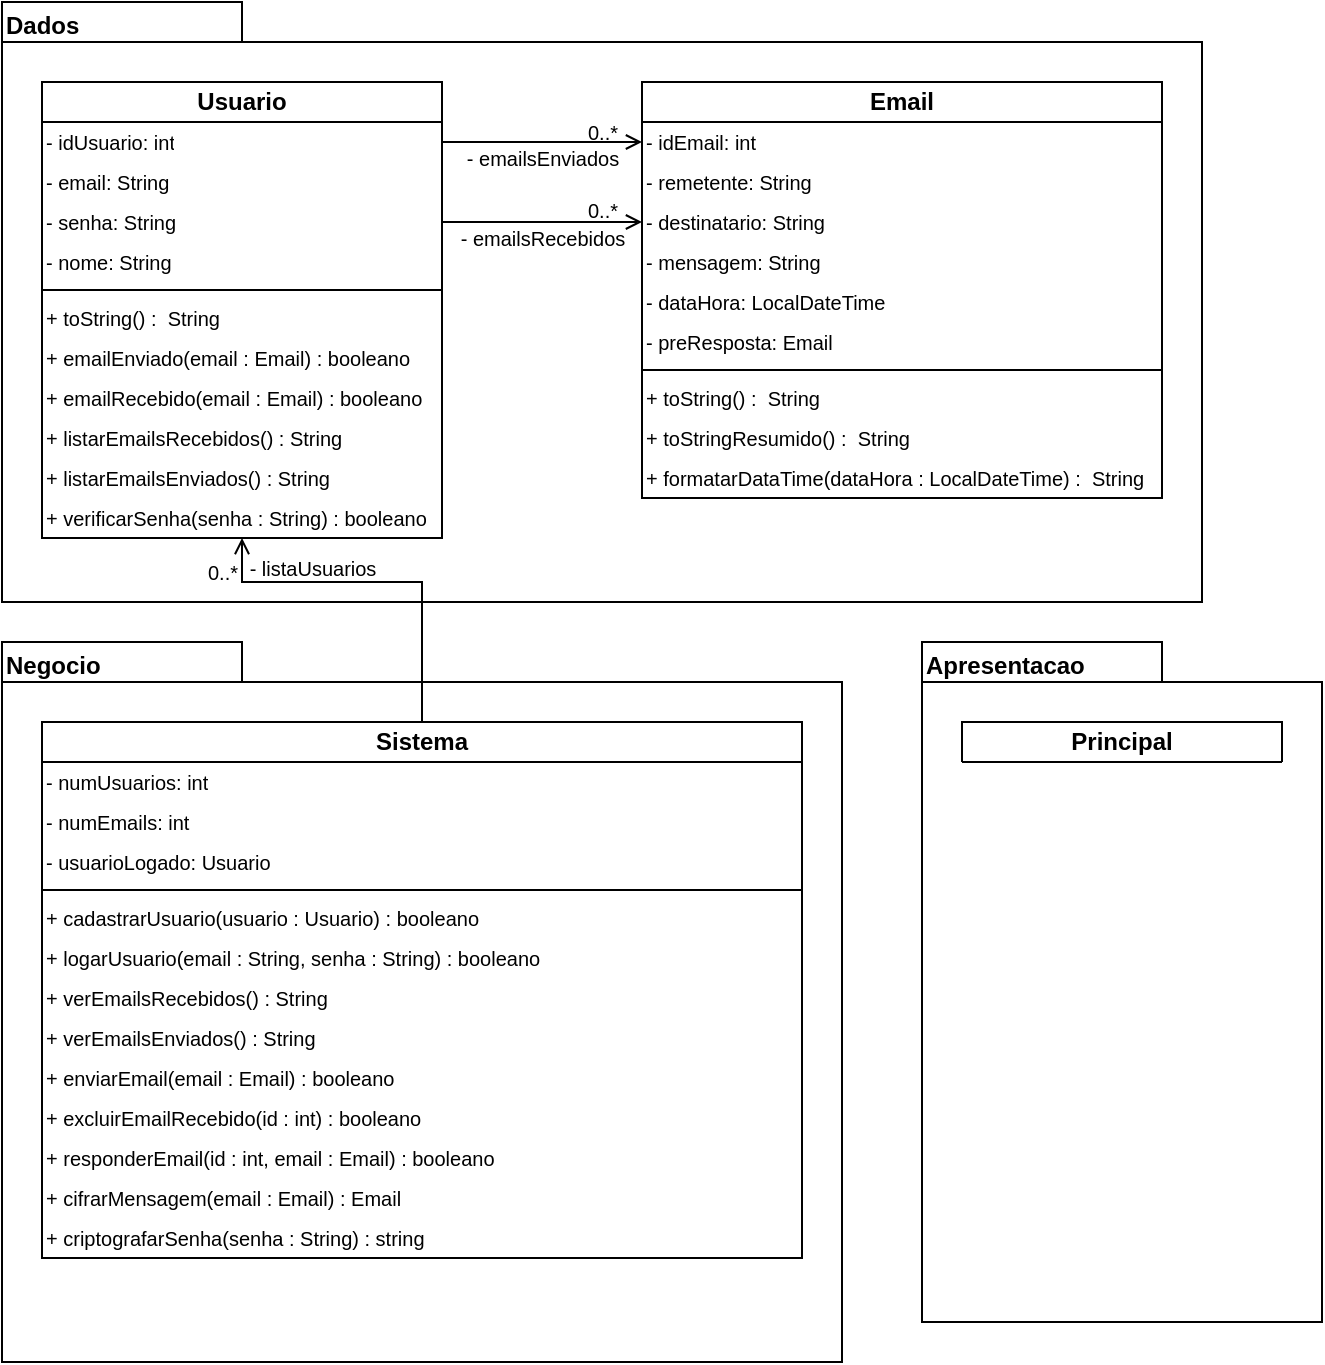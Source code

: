 <mxfile version="21.7.4" type="github">
  <diagram id="C5RBs43oDa-KdzZeNtuy" name="Page-1">
    <mxGraphModel dx="563" dy="594" grid="1" gridSize="10" guides="1" tooltips="1" connect="1" arrows="1" fold="1" page="1" pageScale="1" pageWidth="827" pageHeight="1169" math="0" shadow="0">
      <root>
        <mxCell id="WIyWlLk6GJQsqaUBKTNV-0" />
        <mxCell id="WIyWlLk6GJQsqaUBKTNV-1" parent="WIyWlLk6GJQsqaUBKTNV-0" />
        <mxCell id="6UUb83-wT3MryLMKem0V-0" value="Dados" style="shape=folder;fontStyle=1;spacingTop=0;tabWidth=120;tabHeight=20;tabPosition=left;html=1;whiteSpace=wrap;align=left;verticalAlign=top;labelPosition=center;verticalLabelPosition=middle;horizontal=1;spacing=0;spacingLeft=2;fillColor=none;rounded=0;" parent="WIyWlLk6GJQsqaUBKTNV-1" vertex="1">
          <mxGeometry x="80" y="60" width="600" height="300" as="geometry" />
        </mxCell>
        <mxCell id="MjpjkHj3X75M_pt7Rw3X-8" value="- emailsEnviados" style="text;html=1;align=center;verticalAlign=middle;resizable=0;points=[];autosize=1;strokeColor=none;fillColor=none;fontSize=10;" parent="WIyWlLk6GJQsqaUBKTNV-1" vertex="1">
          <mxGeometry x="300" y="123" width="100" height="30" as="geometry" />
        </mxCell>
        <mxCell id="MjpjkHj3X75M_pt7Rw3X-9" value="- emailsRecebidos" style="text;html=1;align=center;verticalAlign=middle;resizable=0;points=[];autosize=1;strokeColor=none;fillColor=none;fontSize=10;" parent="WIyWlLk6GJQsqaUBKTNV-1" vertex="1">
          <mxGeometry x="295" y="163" width="110" height="30" as="geometry" />
        </mxCell>
        <mxCell id="6UUb83-wT3MryLMKem0V-2" value="&lt;div&gt;Negocio&lt;/div&gt;" style="shape=folder;fontStyle=1;spacingTop=0;tabWidth=120;tabHeight=20;tabPosition=left;html=1;whiteSpace=wrap;align=left;verticalAlign=top;labelPosition=center;verticalLabelPosition=middle;horizontal=1;spacing=0;spacingLeft=2;fillColor=none;rounded=0;" parent="WIyWlLk6GJQsqaUBKTNV-1" vertex="1">
          <mxGeometry x="80" y="380" width="420" height="360" as="geometry" />
        </mxCell>
        <mxCell id="6UUb83-wT3MryLMKem0V-3" value="Apresentacao" style="shape=folder;fontStyle=1;spacingTop=0;tabWidth=120;tabHeight=20;tabPosition=left;html=1;whiteSpace=wrap;align=left;verticalAlign=top;labelPosition=center;verticalLabelPosition=middle;horizontal=1;spacing=0;spacingLeft=2;fillColor=none;rounded=0;" parent="WIyWlLk6GJQsqaUBKTNV-1" vertex="1">
          <mxGeometry x="540" y="380" width="200" height="340" as="geometry" />
        </mxCell>
        <mxCell id="MjpjkHj3X75M_pt7Rw3X-10" style="edgeStyle=orthogonalEdgeStyle;rounded=0;orthogonalLoop=1;jettySize=auto;html=1;exitX=0.5;exitY=1;exitDx=0;exitDy=0;entryX=0.5;entryY=0;entryDx=0;entryDy=0;endArrow=none;endFill=0;startArrow=open;startFill=0;" parent="WIyWlLk6GJQsqaUBKTNV-1" source="6UUb83-wT3MryLMKem0V-4" target="UXAAhCieMoi_uCVgCP8r-0" edge="1">
          <mxGeometry relative="1" as="geometry">
            <Array as="points">
              <mxPoint x="200" y="350" />
              <mxPoint x="290" y="350" />
            </Array>
          </mxGeometry>
        </mxCell>
        <mxCell id="6UUb83-wT3MryLMKem0V-4" value="&lt;b&gt;Usuario&lt;/b&gt;" style="swimlane;fontStyle=0;childLayout=stackLayout;horizontal=1;startSize=20;fillColor=none;horizontalStack=0;resizeParent=1;resizeParentMax=0;resizeLast=0;collapsible=1;marginBottom=0;whiteSpace=wrap;html=1;rounded=0;" parent="WIyWlLk6GJQsqaUBKTNV-1" vertex="1">
          <mxGeometry x="100" y="100" width="200" height="228" as="geometry">
            <mxRectangle x="100" y="140" width="160" height="20" as="alternateBounds" />
          </mxGeometry>
        </mxCell>
        <mxCell id="GBnsjsHgr-_13ScU9hir-3" value="&lt;div style=&quot;font-size: 10px;&quot;&gt;- idUsuario: int&lt;/div&gt;" style="text;strokeColor=none;fillColor=none;align=left;verticalAlign=middle;spacingLeft=2;spacingRight=2;overflow=hidden;rotatable=0;points=[[0,0.5],[1,0.5]];portConstraint=eastwest;whiteSpace=wrap;html=1;spacing=0;fontSize=10;rounded=0;" vertex="1" parent="6UUb83-wT3MryLMKem0V-4">
          <mxGeometry y="20" width="200" height="20" as="geometry" />
        </mxCell>
        <mxCell id="6UUb83-wT3MryLMKem0V-12" value="&lt;div style=&quot;font-size: 10px;&quot;&gt;- email: String&lt;/div&gt;" style="text;strokeColor=none;fillColor=none;align=left;verticalAlign=middle;spacingLeft=2;spacingRight=2;overflow=hidden;rotatable=0;points=[[0,0.5],[1,0.5]];portConstraint=eastwest;whiteSpace=wrap;html=1;spacing=0;fontSize=10;rounded=0;" parent="6UUb83-wT3MryLMKem0V-4" vertex="1">
          <mxGeometry y="40" width="200" height="20" as="geometry" />
        </mxCell>
        <mxCell id="6UUb83-wT3MryLMKem0V-19" value="&lt;div style=&quot;font-size: 10px;&quot;&gt;- senha: String&lt;/div&gt;" style="text;strokeColor=none;fillColor=none;align=left;verticalAlign=middle;spacingLeft=2;spacingRight=2;overflow=hidden;rotatable=0;points=[[0,0.5],[1,0.5]];portConstraint=eastwest;whiteSpace=wrap;html=1;spacing=0;fontSize=10;rounded=0;" parent="6UUb83-wT3MryLMKem0V-4" vertex="1">
          <mxGeometry y="60" width="200" height="20" as="geometry" />
        </mxCell>
        <mxCell id="6UUb83-wT3MryLMKem0V-31" value="&lt;div style=&quot;font-size: 10px;&quot;&gt;- nome: String&lt;/div&gt;" style="text;strokeColor=none;fillColor=none;align=left;verticalAlign=middle;spacingLeft=2;spacingRight=2;overflow=hidden;rotatable=0;points=[[0,0.5],[1,0.5]];portConstraint=eastwest;whiteSpace=wrap;html=1;spacing=0;fontSize=10;rounded=0;" parent="6UUb83-wT3MryLMKem0V-4" vertex="1">
          <mxGeometry y="80" width="200" height="20" as="geometry" />
        </mxCell>
        <mxCell id="6UUb83-wT3MryLMKem0V-16" value="" style="line;strokeWidth=1;fillColor=none;align=left;verticalAlign=middle;spacingTop=-1;spacingLeft=3;spacingRight=3;rotatable=0;labelPosition=right;points=[];portConstraint=eastwest;strokeColor=inherit;rounded=0;" parent="6UUb83-wT3MryLMKem0V-4" vertex="1">
          <mxGeometry y="100" width="200" height="8" as="geometry" />
        </mxCell>
        <mxCell id="GBnsjsHgr-_13ScU9hir-2" value="&lt;div style=&quot;font-size: 10px;&quot;&gt;+ toString() :&amp;nbsp; String&lt;br&gt;&lt;/div&gt;" style="text;strokeColor=none;fillColor=none;align=left;verticalAlign=middle;spacingLeft=2;spacingRight=2;overflow=hidden;rotatable=0;points=[[0,0.5],[1,0.5]];portConstraint=eastwest;whiteSpace=wrap;html=1;spacing=0;fontSize=10;rounded=0;" vertex="1" parent="6UUb83-wT3MryLMKem0V-4">
          <mxGeometry y="108" width="200" height="20" as="geometry" />
        </mxCell>
        <mxCell id="MjpjkHj3X75M_pt7Rw3X-26" value="&lt;div style=&quot;font-size: 10px;&quot;&gt;+ emailEnviado(email : Email) : booleano&lt;br&gt;&lt;/div&gt;" style="text;strokeColor=none;fillColor=none;align=left;verticalAlign=middle;spacingLeft=2;spacingRight=2;overflow=hidden;rotatable=0;points=[[0,0.5],[1,0.5]];portConstraint=eastwest;whiteSpace=wrap;html=1;spacing=0;fontSize=10;rounded=0;" parent="6UUb83-wT3MryLMKem0V-4" vertex="1">
          <mxGeometry y="128" width="200" height="20" as="geometry" />
        </mxCell>
        <mxCell id="MjpjkHj3X75M_pt7Rw3X-27" value="&lt;div style=&quot;font-size: 10px;&quot;&gt;+ emailRecebido(email : Email) : booleano&lt;br&gt;&lt;/div&gt;" style="text;strokeColor=none;fillColor=none;align=left;verticalAlign=middle;spacingLeft=2;spacingRight=2;overflow=hidden;rotatable=0;points=[[0,0.5],[1,0.5]];portConstraint=eastwest;whiteSpace=wrap;html=1;spacing=0;fontSize=10;rounded=0;" parent="6UUb83-wT3MryLMKem0V-4" vertex="1">
          <mxGeometry y="148" width="200" height="20" as="geometry" />
        </mxCell>
        <mxCell id="MjpjkHj3X75M_pt7Rw3X-29" value="&lt;div style=&quot;font-size: 10px;&quot;&gt;+ listarEmailsRecebidos() : String&lt;br&gt;&lt;/div&gt;" style="text;strokeColor=none;fillColor=none;align=left;verticalAlign=middle;spacingLeft=2;spacingRight=2;overflow=hidden;rotatable=0;points=[[0,0.5],[1,0.5]];portConstraint=eastwest;whiteSpace=wrap;html=1;spacing=0;fontSize=10;rounded=0;" parent="6UUb83-wT3MryLMKem0V-4" vertex="1">
          <mxGeometry y="168" width="200" height="20" as="geometry" />
        </mxCell>
        <mxCell id="MjpjkHj3X75M_pt7Rw3X-28" value="&lt;div style=&quot;font-size: 10px;&quot;&gt;+ listarEmailsEnviados() : String&lt;br&gt;&lt;/div&gt;" style="text;strokeColor=none;fillColor=none;align=left;verticalAlign=middle;spacingLeft=2;spacingRight=2;overflow=hidden;rotatable=0;points=[[0,0.5],[1,0.5]];portConstraint=eastwest;whiteSpace=wrap;html=1;spacing=0;fontSize=10;rounded=0;" parent="6UUb83-wT3MryLMKem0V-4" vertex="1">
          <mxGeometry y="188" width="200" height="20" as="geometry" />
        </mxCell>
        <mxCell id="MjpjkHj3X75M_pt7Rw3X-30" value="&lt;div style=&quot;font-size: 10px;&quot;&gt;+ verificarSenha(senha : String) : booleano&lt;br&gt;&lt;/div&gt;" style="text;strokeColor=none;fillColor=none;align=left;verticalAlign=middle;spacingLeft=2;spacingRight=2;overflow=hidden;rotatable=0;points=[[0,0.5],[1,0.5]];portConstraint=eastwest;whiteSpace=wrap;html=1;spacing=0;fontSize=10;rounded=0;" parent="6UUb83-wT3MryLMKem0V-4" vertex="1">
          <mxGeometry y="208" width="200" height="20" as="geometry" />
        </mxCell>
        <mxCell id="6UUb83-wT3MryLMKem0V-25" value="&lt;b&gt;Email&lt;/b&gt;" style="swimlane;fontStyle=0;childLayout=stackLayout;horizontal=1;startSize=20;fillColor=none;horizontalStack=0;resizeParent=1;resizeParentMax=0;resizeLast=0;collapsible=1;marginBottom=0;whiteSpace=wrap;html=1;rounded=0;" parent="WIyWlLk6GJQsqaUBKTNV-1" vertex="1">
          <mxGeometry x="400" y="100" width="260" height="208" as="geometry">
            <mxRectangle x="80" y="480" width="160" height="20" as="alternateBounds" />
          </mxGeometry>
        </mxCell>
        <mxCell id="MjpjkHj3X75M_pt7Rw3X-25" value="&lt;div style=&quot;font-size: 10px;&quot;&gt;- idEmail: int&lt;/div&gt;" style="text;strokeColor=none;fillColor=none;align=left;verticalAlign=middle;spacingLeft=2;spacingRight=2;overflow=hidden;rotatable=0;points=[[0,0.5],[1,0.5]];portConstraint=eastwest;whiteSpace=wrap;html=1;spacing=0;fontSize=10;rounded=0;" parent="6UUb83-wT3MryLMKem0V-25" vertex="1">
          <mxGeometry y="20" width="260" height="20" as="geometry" />
        </mxCell>
        <mxCell id="6UUb83-wT3MryLMKem0V-26" value="&lt;div style=&quot;font-size: 10px;&quot;&gt;- remetente: String&lt;/div&gt;" style="text;strokeColor=none;fillColor=none;align=left;verticalAlign=middle;spacingLeft=2;spacingRight=2;overflow=hidden;rotatable=0;points=[[0,0.5],[1,0.5]];portConstraint=eastwest;whiteSpace=wrap;html=1;spacing=0;fontSize=10;rounded=0;" parent="6UUb83-wT3MryLMKem0V-25" vertex="1">
          <mxGeometry y="40" width="260" height="20" as="geometry" />
        </mxCell>
        <mxCell id="6UUb83-wT3MryLMKem0V-27" value="&lt;div style=&quot;font-size: 10px;&quot;&gt;- destinatario: String&lt;/div&gt;" style="text;strokeColor=none;fillColor=none;align=left;verticalAlign=middle;spacingLeft=2;spacingRight=2;overflow=hidden;rotatable=0;points=[[0,0.5],[1,0.5]];portConstraint=eastwest;whiteSpace=wrap;html=1;spacing=0;fontSize=10;rounded=0;" parent="6UUb83-wT3MryLMKem0V-25" vertex="1">
          <mxGeometry y="60" width="260" height="20" as="geometry" />
        </mxCell>
        <mxCell id="6UUb83-wT3MryLMKem0V-32" value="&lt;div style=&quot;font-size: 10px;&quot;&gt;- mensagem: String&lt;/div&gt;" style="text;strokeColor=none;fillColor=none;align=left;verticalAlign=middle;spacingLeft=2;spacingRight=2;overflow=hidden;rotatable=0;points=[[0,0.5],[1,0.5]];portConstraint=eastwest;whiteSpace=wrap;html=1;spacing=0;fontSize=10;rounded=0;" parent="6UUb83-wT3MryLMKem0V-25" vertex="1">
          <mxGeometry y="80" width="260" height="20" as="geometry" />
        </mxCell>
        <mxCell id="6UUb83-wT3MryLMKem0V-33" value="&lt;div style=&quot;font-size: 10px;&quot;&gt;- dataHora: LocalDateTime&lt;/div&gt;" style="text;strokeColor=none;fillColor=none;align=left;verticalAlign=middle;spacingLeft=2;spacingRight=2;overflow=hidden;rotatable=0;points=[[0,0.5],[1,0.5]];portConstraint=eastwest;whiteSpace=wrap;html=1;spacing=0;fontSize=10;rounded=0;" parent="6UUb83-wT3MryLMKem0V-25" vertex="1">
          <mxGeometry y="100" width="260" height="20" as="geometry" />
        </mxCell>
        <mxCell id="UXAAhCieMoi_uCVgCP8r-7" value="&lt;div style=&quot;font-size: 10px;&quot;&gt;- preResposta: Email&lt;/div&gt;" style="text;strokeColor=none;fillColor=none;align=left;verticalAlign=middle;spacingLeft=2;spacingRight=2;overflow=hidden;rotatable=0;points=[[0,0.5],[1,0.5]];portConstraint=eastwest;whiteSpace=wrap;html=1;spacing=0;fontSize=10;rounded=0;" parent="6UUb83-wT3MryLMKem0V-25" vertex="1">
          <mxGeometry y="120" width="260" height="20" as="geometry" />
        </mxCell>
        <mxCell id="6UUb83-wT3MryLMKem0V-28" value="" style="line;strokeWidth=1;fillColor=none;align=left;verticalAlign=middle;spacingTop=-1;spacingLeft=3;spacingRight=3;rotatable=0;labelPosition=right;points=[];portConstraint=eastwest;strokeColor=inherit;rounded=0;" parent="6UUb83-wT3MryLMKem0V-25" vertex="1">
          <mxGeometry y="140" width="260" height="8" as="geometry" />
        </mxCell>
        <mxCell id="GBnsjsHgr-_13ScU9hir-1" value="&lt;div style=&quot;font-size: 10px;&quot;&gt;+ toString() :&amp;nbsp; String&lt;br&gt;&lt;/div&gt;" style="text;strokeColor=none;fillColor=none;align=left;verticalAlign=middle;spacingLeft=2;spacingRight=2;overflow=hidden;rotatable=0;points=[[0,0.5],[1,0.5]];portConstraint=eastwest;whiteSpace=wrap;html=1;spacing=0;fontSize=10;rounded=0;" vertex="1" parent="6UUb83-wT3MryLMKem0V-25">
          <mxGeometry y="148" width="260" height="20" as="geometry" />
        </mxCell>
        <mxCell id="MjpjkHj3X75M_pt7Rw3X-31" value="&lt;div style=&quot;font-size: 10px;&quot;&gt;+ toStringResumido() :&amp;nbsp; String&lt;br&gt;&lt;/div&gt;" style="text;strokeColor=none;fillColor=none;align=left;verticalAlign=middle;spacingLeft=2;spacingRight=2;overflow=hidden;rotatable=0;points=[[0,0.5],[1,0.5]];portConstraint=eastwest;whiteSpace=wrap;html=1;spacing=0;fontSize=10;rounded=0;" parent="6UUb83-wT3MryLMKem0V-25" vertex="1">
          <mxGeometry y="168" width="260" height="20" as="geometry" />
        </mxCell>
        <mxCell id="GBnsjsHgr-_13ScU9hir-0" value="&lt;div style=&quot;font-size: 10px;&quot;&gt;+ formatarDataTime(dataHora : LocalDateTime) :&amp;nbsp; String&lt;br&gt;&lt;/div&gt;" style="text;strokeColor=none;fillColor=none;align=left;verticalAlign=middle;spacingLeft=2;spacingRight=2;overflow=hidden;rotatable=0;points=[[0,0.5],[1,0.5]];portConstraint=eastwest;whiteSpace=wrap;html=1;spacing=0;fontSize=10;rounded=0;" vertex="1" parent="6UUb83-wT3MryLMKem0V-25">
          <mxGeometry y="188" width="260" height="20" as="geometry" />
        </mxCell>
        <mxCell id="6UUb83-wT3MryLMKem0V-36" value="&lt;b&gt;Principal&lt;/b&gt;" style="swimlane;fontStyle=0;childLayout=stackLayout;horizontal=1;startSize=20;fillColor=none;horizontalStack=0;resizeParent=1;resizeParentMax=0;resizeLast=0;collapsible=1;marginBottom=0;whiteSpace=wrap;html=1;rounded=0;" parent="WIyWlLk6GJQsqaUBKTNV-1" vertex="1" collapsed="1">
          <mxGeometry x="560" y="420" width="160" height="20" as="geometry">
            <mxRectangle x="560" y="420" width="160" height="148" as="alternateBounds" />
          </mxGeometry>
        </mxCell>
        <mxCell id="6UUb83-wT3MryLMKem0V-37" value="&lt;div style=&quot;font-size: 10px;&quot;&gt;- remetente: Usuario&lt;/div&gt;" style="text;strokeColor=none;fillColor=none;align=left;verticalAlign=middle;spacingLeft=2;spacingRight=2;overflow=hidden;rotatable=0;points=[[0,0.5],[1,0.5]];portConstraint=eastwest;whiteSpace=wrap;html=1;spacing=0;fontSize=10;rounded=0;" parent="6UUb83-wT3MryLMKem0V-36" vertex="1">
          <mxGeometry y="20" width="160" height="20" as="geometry" />
        </mxCell>
        <mxCell id="6UUb83-wT3MryLMKem0V-38" value="&lt;div style=&quot;font-size: 10px;&quot;&gt;- destinatario: Usuario&lt;/div&gt;" style="text;strokeColor=none;fillColor=none;align=left;verticalAlign=middle;spacingLeft=2;spacingRight=2;overflow=hidden;rotatable=0;points=[[0,0.5],[1,0.5]];portConstraint=eastwest;whiteSpace=wrap;html=1;spacing=0;fontSize=10;rounded=0;" parent="6UUb83-wT3MryLMKem0V-36" vertex="1">
          <mxGeometry y="40" width="160" height="20" as="geometry" />
        </mxCell>
        <mxCell id="6UUb83-wT3MryLMKem0V-39" value="&lt;div style=&quot;font-size: 10px;&quot;&gt;- mensagem: String&lt;/div&gt;" style="text;strokeColor=none;fillColor=none;align=left;verticalAlign=middle;spacingLeft=2;spacingRight=2;overflow=hidden;rotatable=0;points=[[0,0.5],[1,0.5]];portConstraint=eastwest;whiteSpace=wrap;html=1;spacing=0;fontSize=10;rounded=0;" parent="6UUb83-wT3MryLMKem0V-36" vertex="1">
          <mxGeometry y="60" width="160" height="20" as="geometry" />
        </mxCell>
        <mxCell id="6UUb83-wT3MryLMKem0V-40" value="&lt;div style=&quot;font-size: 10px;&quot;&gt;- data: String&lt;/div&gt;" style="text;strokeColor=none;fillColor=none;align=left;verticalAlign=middle;spacingLeft=2;spacingRight=2;overflow=hidden;rotatable=0;points=[[0,0.5],[1,0.5]];portConstraint=eastwest;whiteSpace=wrap;html=1;spacing=0;fontSize=10;rounded=0;" parent="6UUb83-wT3MryLMKem0V-36" vertex="1">
          <mxGeometry y="80" width="160" height="20" as="geometry" />
        </mxCell>
        <mxCell id="6UUb83-wT3MryLMKem0V-41" value="&lt;div style=&quot;font-size: 10px;&quot;&gt;- hora: String&lt;/div&gt;" style="text;strokeColor=none;fillColor=none;align=left;verticalAlign=middle;spacingLeft=2;spacingRight=2;overflow=hidden;rotatable=0;points=[[0,0.5],[1,0.5]];portConstraint=eastwest;whiteSpace=wrap;html=1;spacing=0;fontSize=10;rounded=0;" parent="6UUb83-wT3MryLMKem0V-36" vertex="1">
          <mxGeometry y="100" width="160" height="20" as="geometry" />
        </mxCell>
        <mxCell id="6UUb83-wT3MryLMKem0V-42" value="" style="line;strokeWidth=1;fillColor=none;align=left;verticalAlign=middle;spacingTop=-1;spacingLeft=3;spacingRight=3;rotatable=0;labelPosition=right;points=[];portConstraint=eastwest;strokeColor=inherit;rounded=0;" parent="6UUb83-wT3MryLMKem0V-36" vertex="1">
          <mxGeometry y="120" width="160" height="8" as="geometry" />
        </mxCell>
        <mxCell id="6UUb83-wT3MryLMKem0V-43" value="&lt;div style=&quot;font-size: 10px;&quot;&gt;+ field: type&lt;/div&gt;" style="text;strokeColor=none;fillColor=none;align=left;verticalAlign=middle;spacingLeft=2;spacingRight=2;overflow=hidden;rotatable=0;points=[[0,0.5],[1,0.5]];portConstraint=eastwest;whiteSpace=wrap;html=1;spacing=0;fontSize=10;rounded=0;" parent="6UUb83-wT3MryLMKem0V-36" vertex="1">
          <mxGeometry y="128" width="160" height="20" as="geometry" />
        </mxCell>
        <mxCell id="UXAAhCieMoi_uCVgCP8r-0" value="&lt;b&gt;Sistema&lt;/b&gt;" style="swimlane;fontStyle=0;childLayout=stackLayout;horizontal=1;startSize=20;fillColor=none;horizontalStack=0;resizeParent=1;resizeParentMax=0;resizeLast=0;collapsible=1;marginBottom=0;whiteSpace=wrap;html=1;rounded=0;" parent="WIyWlLk6GJQsqaUBKTNV-1" vertex="1">
          <mxGeometry x="100" y="420" width="380" height="268" as="geometry">
            <mxRectangle x="100" y="500" width="160" height="20" as="alternateBounds" />
          </mxGeometry>
        </mxCell>
        <mxCell id="MjpjkHj3X75M_pt7Rw3X-23" value="&lt;div style=&quot;font-size: 10px;&quot;&gt;- numUsuarios: int&lt;/div&gt;" style="text;strokeColor=none;fillColor=none;align=left;verticalAlign=middle;spacingLeft=2;spacingRight=2;overflow=hidden;rotatable=0;points=[[0,0.5],[1,0.5]];portConstraint=eastwest;whiteSpace=wrap;html=1;spacing=0;fontSize=10;rounded=0;" parent="UXAAhCieMoi_uCVgCP8r-0" vertex="1">
          <mxGeometry y="20" width="380" height="20" as="geometry" />
        </mxCell>
        <mxCell id="MjpjkHj3X75M_pt7Rw3X-24" value="&lt;div style=&quot;font-size: 10px;&quot;&gt;- numEmails: int&lt;/div&gt;" style="text;strokeColor=none;fillColor=none;align=left;verticalAlign=middle;spacingLeft=2;spacingRight=2;overflow=hidden;rotatable=0;points=[[0,0.5],[1,0.5]];portConstraint=eastwest;whiteSpace=wrap;html=1;spacing=0;fontSize=10;rounded=0;" parent="UXAAhCieMoi_uCVgCP8r-0" vertex="1">
          <mxGeometry y="40" width="380" height="20" as="geometry" />
        </mxCell>
        <mxCell id="UXAAhCieMoi_uCVgCP8r-1" value="&lt;div style=&quot;font-size: 10px;&quot;&gt;- usuarioLogado: Usuario&lt;/div&gt;" style="text;strokeColor=none;fillColor=none;align=left;verticalAlign=middle;spacingLeft=2;spacingRight=2;overflow=hidden;rotatable=0;points=[[0,0.5],[1,0.5]];portConstraint=eastwest;whiteSpace=wrap;html=1;spacing=0;fontSize=10;rounded=0;" parent="UXAAhCieMoi_uCVgCP8r-0" vertex="1">
          <mxGeometry y="60" width="380" height="20" as="geometry" />
        </mxCell>
        <mxCell id="UXAAhCieMoi_uCVgCP8r-4" value="" style="line;strokeWidth=1;fillColor=none;align=left;verticalAlign=middle;spacingTop=-1;spacingLeft=3;spacingRight=3;rotatable=0;labelPosition=right;points=[];portConstraint=eastwest;strokeColor=inherit;rounded=0;" parent="UXAAhCieMoi_uCVgCP8r-0" vertex="1">
          <mxGeometry y="80" width="380" height="8" as="geometry" />
        </mxCell>
        <mxCell id="UXAAhCieMoi_uCVgCP8r-5" value="&lt;div style=&quot;font-size: 10px;&quot;&gt;+ cadastrarUsuario(usuario : Usuario) : booleano&lt;br&gt;&lt;/div&gt;" style="text;strokeColor=none;fillColor=none;align=left;verticalAlign=middle;spacingLeft=2;spacingRight=2;overflow=hidden;rotatable=0;points=[[0,0.5],[1,0.5]];portConstraint=eastwest;whiteSpace=wrap;html=1;spacing=0;fontSize=10;rounded=0;" parent="UXAAhCieMoi_uCVgCP8r-0" vertex="1">
          <mxGeometry y="88" width="380" height="20" as="geometry" />
        </mxCell>
        <mxCell id="MjpjkHj3X75M_pt7Rw3X-15" value="&lt;div style=&quot;font-size: 10px;&quot;&gt;+ logarUsuario(email : String, senha : String) : booleano&lt;br&gt;&lt;/div&gt;" style="text;strokeColor=none;fillColor=none;align=left;verticalAlign=middle;spacingLeft=2;spacingRight=2;overflow=hidden;rotatable=0;points=[[0,0.5],[1,0.5]];portConstraint=eastwest;whiteSpace=wrap;html=1;spacing=0;fontSize=10;rounded=0;" parent="UXAAhCieMoi_uCVgCP8r-0" vertex="1">
          <mxGeometry y="108" width="380" height="20" as="geometry" />
        </mxCell>
        <mxCell id="MjpjkHj3X75M_pt7Rw3X-14" value="&lt;div style=&quot;font-size: 10px;&quot;&gt;+ verEmailsRecebidos() : String&lt;/div&gt;" style="text;strokeColor=none;fillColor=none;align=left;verticalAlign=middle;spacingLeft=2;spacingRight=2;overflow=hidden;rotatable=0;points=[[0,0.5],[1,0.5]];portConstraint=eastwest;whiteSpace=wrap;html=1;spacing=0;fontSize=10;rounded=0;" parent="UXAAhCieMoi_uCVgCP8r-0" vertex="1">
          <mxGeometry y="128" width="380" height="20" as="geometry" />
        </mxCell>
        <mxCell id="MjpjkHj3X75M_pt7Rw3X-17" value="&lt;div style=&quot;font-size: 10px;&quot;&gt;+ verEmailsEnviados() : String&lt;br&gt;&lt;/div&gt;" style="text;strokeColor=none;fillColor=none;align=left;verticalAlign=middle;spacingLeft=2;spacingRight=2;overflow=hidden;rotatable=0;points=[[0,0.5],[1,0.5]];portConstraint=eastwest;whiteSpace=wrap;html=1;spacing=0;fontSize=10;rounded=0;" parent="UXAAhCieMoi_uCVgCP8r-0" vertex="1">
          <mxGeometry y="148" width="380" height="20" as="geometry" />
        </mxCell>
        <mxCell id="MjpjkHj3X75M_pt7Rw3X-20" value="&lt;div style=&quot;font-size: 10px;&quot;&gt;+ enviarEmail(email : Email) : booleano&lt;br&gt;&lt;/div&gt;" style="text;strokeColor=none;fillColor=none;align=left;verticalAlign=middle;spacingLeft=2;spacingRight=2;overflow=hidden;rotatable=0;points=[[0,0.5],[1,0.5]];portConstraint=eastwest;whiteSpace=wrap;html=1;spacing=0;fontSize=10;rounded=0;" parent="UXAAhCieMoi_uCVgCP8r-0" vertex="1">
          <mxGeometry y="168" width="380" height="20" as="geometry" />
        </mxCell>
        <mxCell id="MjpjkHj3X75M_pt7Rw3X-21" value="&lt;div style=&quot;font-size: 10px;&quot;&gt;+ excluirEmailRecebido(id : int) : booleano&lt;br&gt;&lt;/div&gt;" style="text;strokeColor=none;fillColor=none;align=left;verticalAlign=middle;spacingLeft=2;spacingRight=2;overflow=hidden;rotatable=0;points=[[0,0.5],[1,0.5]];portConstraint=eastwest;whiteSpace=wrap;html=1;spacing=0;fontSize=10;rounded=0;" parent="UXAAhCieMoi_uCVgCP8r-0" vertex="1">
          <mxGeometry y="188" width="380" height="20" as="geometry" />
        </mxCell>
        <mxCell id="MjpjkHj3X75M_pt7Rw3X-19" value="&lt;div style=&quot;font-size: 10px;&quot;&gt;+ responderEmail(id : int, email : Email) : booleano&lt;br&gt;&lt;/div&gt;" style="text;strokeColor=none;fillColor=none;align=left;verticalAlign=middle;spacingLeft=2;spacingRight=2;overflow=hidden;rotatable=0;points=[[0,0.5],[1,0.5]];portConstraint=eastwest;whiteSpace=wrap;html=1;spacing=0;fontSize=10;rounded=0;" parent="UXAAhCieMoi_uCVgCP8r-0" vertex="1">
          <mxGeometry y="208" width="380" height="20" as="geometry" />
        </mxCell>
        <mxCell id="MjpjkHj3X75M_pt7Rw3X-18" value="&lt;div style=&quot;font-size: 10px;&quot;&gt;+ cifrarMensagem(email : Email) : Email&lt;br&gt;&lt;/div&gt;" style="text;strokeColor=none;fillColor=none;align=left;verticalAlign=middle;spacingLeft=2;spacingRight=2;overflow=hidden;rotatable=0;points=[[0,0.5],[1,0.5]];portConstraint=eastwest;whiteSpace=wrap;html=1;spacing=0;fontSize=10;rounded=0;" parent="UXAAhCieMoi_uCVgCP8r-0" vertex="1">
          <mxGeometry y="228" width="380" height="20" as="geometry" />
        </mxCell>
        <mxCell id="MjpjkHj3X75M_pt7Rw3X-16" value="&lt;div style=&quot;font-size: 10px;&quot;&gt;+ criptografarSenha(senha : String) : string&lt;br&gt;&lt;/div&gt;" style="text;strokeColor=none;fillColor=none;align=left;verticalAlign=middle;spacingLeft=2;spacingRight=2;overflow=hidden;rotatable=0;points=[[0,0.5],[1,0.5]];portConstraint=eastwest;whiteSpace=wrap;html=1;spacing=0;fontSize=10;rounded=0;" parent="UXAAhCieMoi_uCVgCP8r-0" vertex="1">
          <mxGeometry y="248" width="380" height="20" as="geometry" />
        </mxCell>
        <mxCell id="MjpjkHj3X75M_pt7Rw3X-1" style="edgeStyle=orthogonalEdgeStyle;rounded=0;orthogonalLoop=1;jettySize=auto;html=1;exitX=0;exitY=0.5;exitDx=0;exitDy=0;entryX=1;entryY=0.5;entryDx=0;entryDy=0;startArrow=open;startFill=0;endArrow=none;endFill=0;" parent="WIyWlLk6GJQsqaUBKTNV-1" source="MjpjkHj3X75M_pt7Rw3X-25" target="GBnsjsHgr-_13ScU9hir-3" edge="1">
          <mxGeometry relative="1" as="geometry" />
        </mxCell>
        <mxCell id="MjpjkHj3X75M_pt7Rw3X-3" value="0..*" style="text;html=1;align=center;verticalAlign=middle;resizable=0;points=[];autosize=1;strokeColor=none;fillColor=none;fontSize=10;" parent="WIyWlLk6GJQsqaUBKTNV-1" vertex="1">
          <mxGeometry x="360" y="110" width="40" height="30" as="geometry" />
        </mxCell>
        <mxCell id="MjpjkHj3X75M_pt7Rw3X-6" style="edgeStyle=orthogonalEdgeStyle;rounded=0;orthogonalLoop=1;jettySize=auto;html=1;exitX=0;exitY=0.5;exitDx=0;exitDy=0;entryX=1;entryY=0.5;entryDx=0;entryDy=0;endArrow=none;endFill=0;startArrow=open;startFill=0;" parent="WIyWlLk6GJQsqaUBKTNV-1" source="6UUb83-wT3MryLMKem0V-27" target="6UUb83-wT3MryLMKem0V-19" edge="1">
          <mxGeometry relative="1" as="geometry" />
        </mxCell>
        <mxCell id="MjpjkHj3X75M_pt7Rw3X-7" value="0..*" style="text;html=1;align=center;verticalAlign=middle;resizable=0;points=[];autosize=1;strokeColor=none;fillColor=none;fontSize=10;" parent="WIyWlLk6GJQsqaUBKTNV-1" vertex="1">
          <mxGeometry x="360" y="149" width="40" height="30" as="geometry" />
        </mxCell>
        <mxCell id="MjpjkHj3X75M_pt7Rw3X-11" value="- listaUsuarios" style="text;html=1;align=center;verticalAlign=middle;resizable=0;points=[];autosize=1;strokeColor=none;fillColor=none;fontSize=10;" parent="WIyWlLk6GJQsqaUBKTNV-1" vertex="1">
          <mxGeometry x="190" y="328" width="90" height="30" as="geometry" />
        </mxCell>
        <mxCell id="MjpjkHj3X75M_pt7Rw3X-12" value="0..*" style="text;html=1;align=center;verticalAlign=middle;resizable=0;points=[];autosize=1;strokeColor=none;fillColor=none;fontSize=10;" parent="WIyWlLk6GJQsqaUBKTNV-1" vertex="1">
          <mxGeometry x="170" y="330" width="40" height="30" as="geometry" />
        </mxCell>
      </root>
    </mxGraphModel>
  </diagram>
</mxfile>
